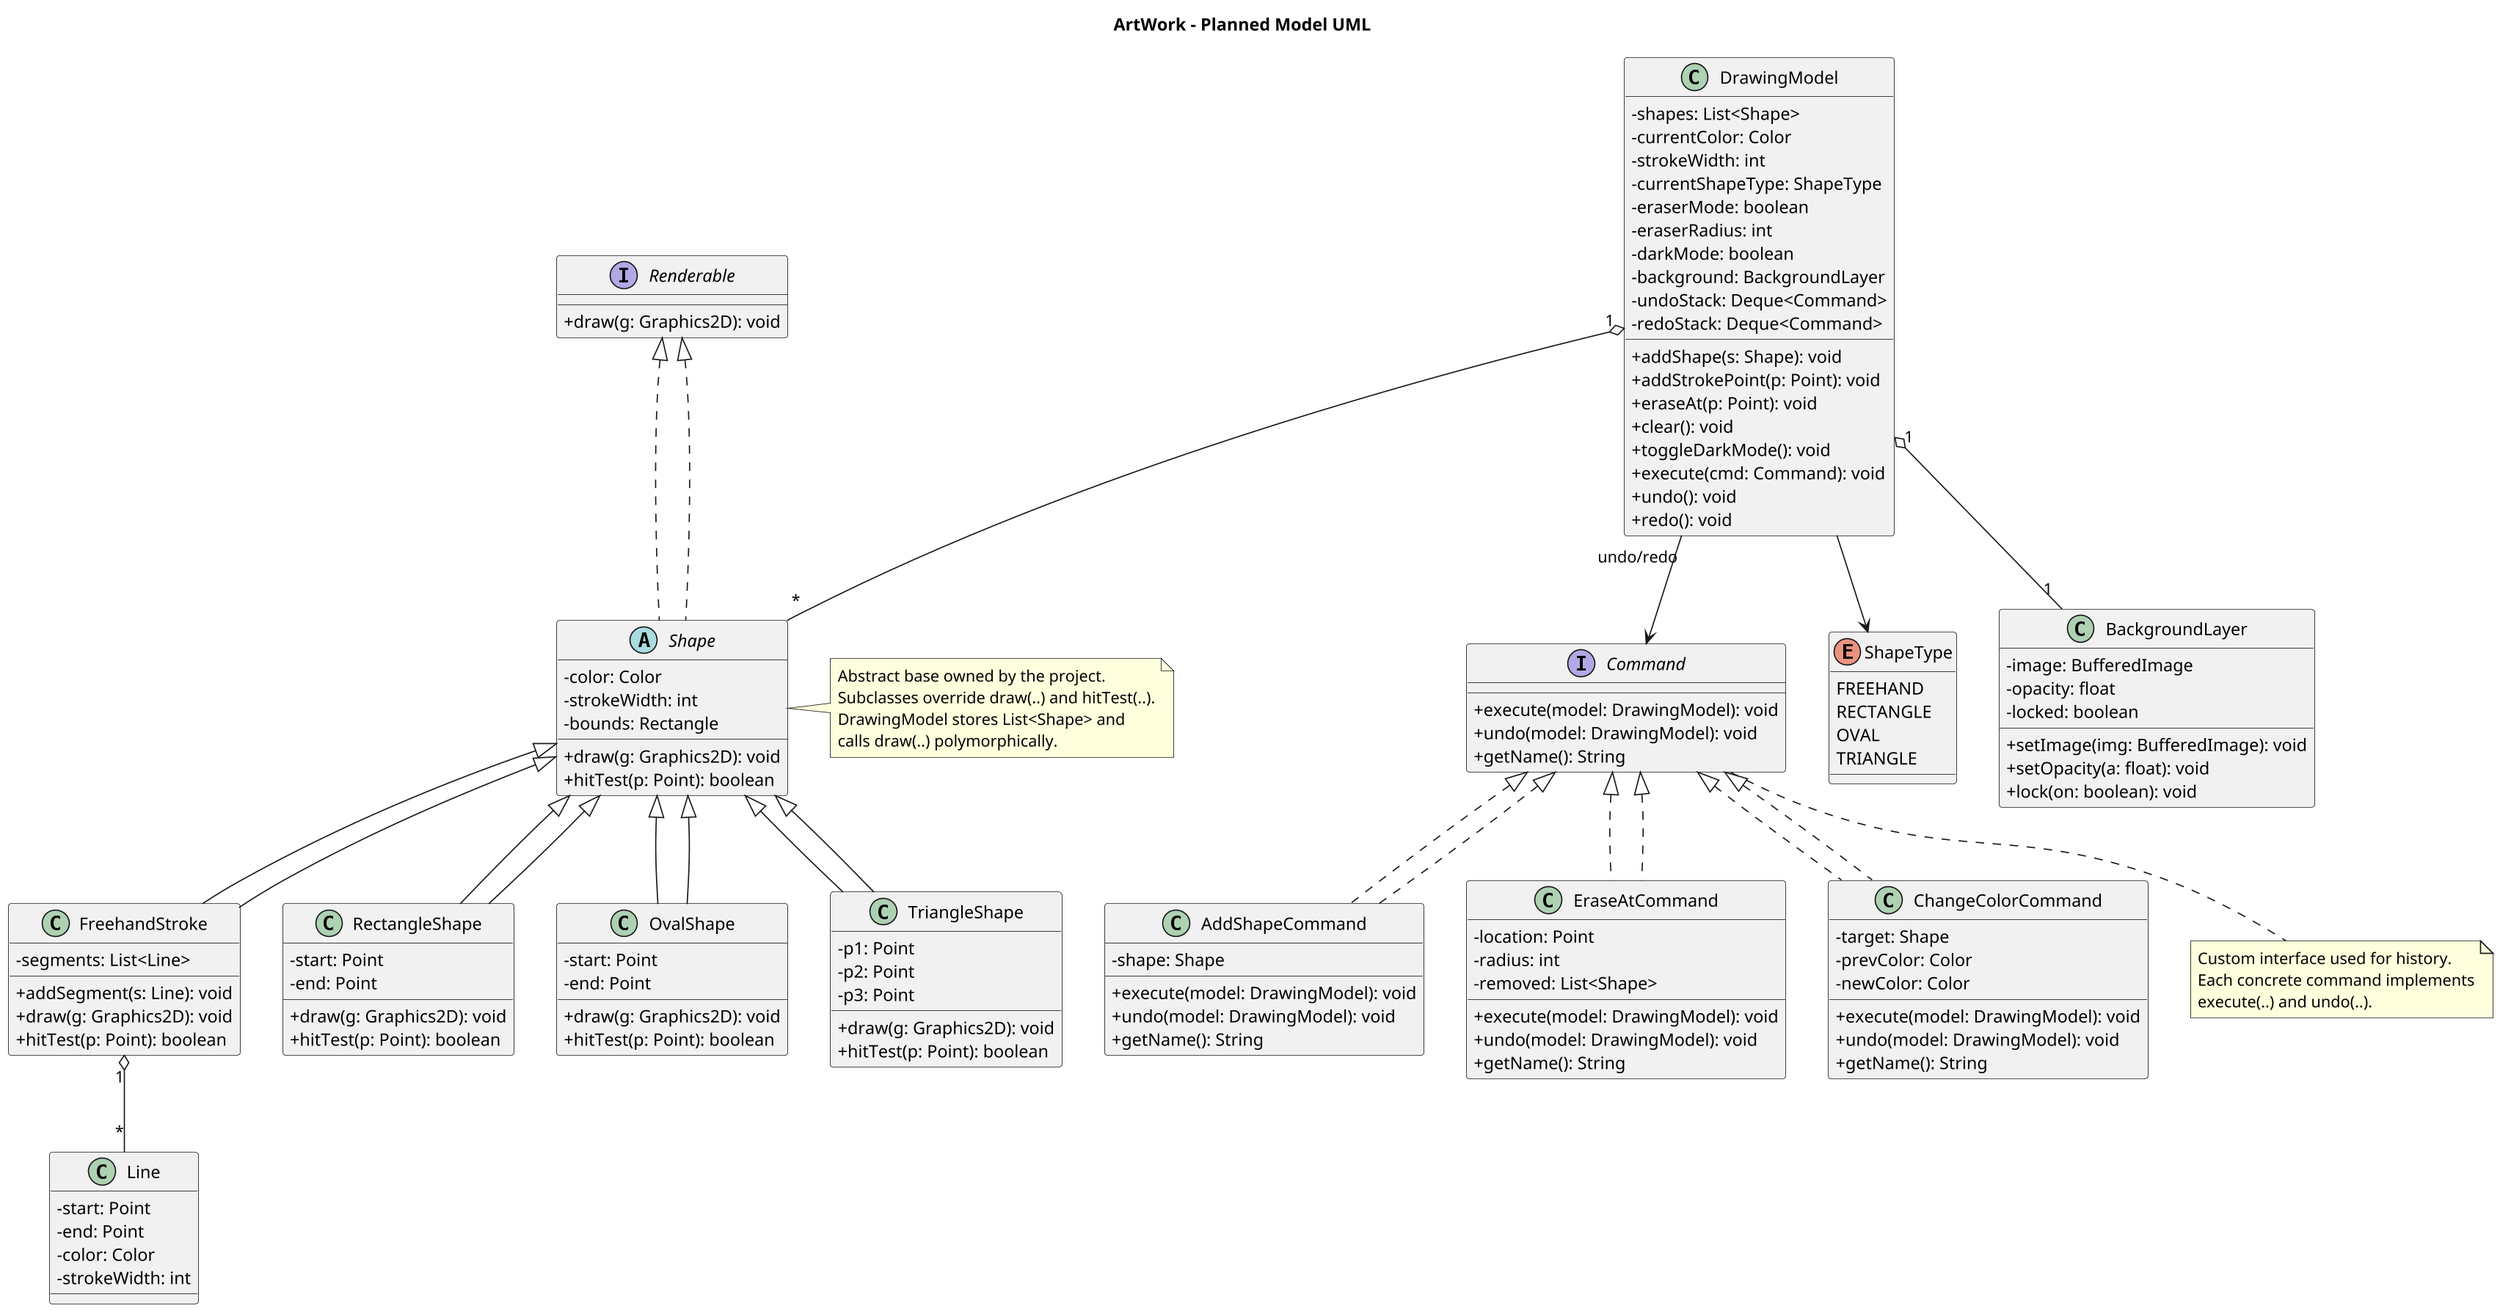@startuml
skinparam classAttributeIconSize 0
skinparam shadowing false
skinparam dpi 160
title ArtWork – Planned Model UML

' ---------- Interfaces ----------
interface Renderable {
  +draw(g: Graphics2D): void
}

interface Command {
  +execute(model: DrawingModel): void
  +undo(model: DrawingModel): void
  +getName(): String
}

' ---------- Abstract base ----------
abstract class Shape implements Renderable {
  -color: Color
  -strokeWidth: int
  -bounds: Rectangle
  +draw(g: Graphics2D): void
  +hitTest(p: Point): boolean
}

' ---------- Concrete shapes (polymorphic) ----------
class FreehandStroke extends Shape {
  -segments: List<Line>
  +addSegment(s: Line): void
  +draw(g: Graphics2D): void
  +hitTest(p: Point): boolean
}

class RectangleShape extends Shape {
  -start: Point
  -end: Point
  +draw(g: Graphics2D): void
  +hitTest(p: Point): boolean
}

class OvalShape extends Shape {
  -start: Point
  -end: Point
  +draw(g: Graphics2D): void
  +hitTest(p: Point): boolean
}

class TriangleShape extends Shape {
  -p1: Point
  -p2: Point
  -p3: Point
  +draw(g: Graphics2D): void
  +hitTest(p: Point): boolean
}

' ---------- Value objects / enums ----------
class Line {
  -start: Point
  -end: Point
  -color: Color
  -strokeWidth: int
}

enum ShapeType {
  FREEHAND
  RECTANGLE
  OVAL
  TRIANGLE
}

class BackgroundLayer {
  -image: BufferedImage
  -opacity: float
  -locked: boolean
  +setImage(img: BufferedImage): void
  +setOpacity(a: float): void
  +lock(on: boolean): void
}

' ---------- Commands (Command pattern) ----------
class AddShapeCommand implements Command {
  -shape: Shape
  +execute(model: DrawingModel): void
  +undo(model: DrawingModel): void
  +getName(): String
}

class EraseAtCommand implements Command {
  -location: Point
  -radius: int
  -removed: List<Shape>
  +execute(model: DrawingModel): void
  +undo(model: DrawingModel): void
  +getName(): String
}

class ChangeColorCommand implements Command {
  -target: Shape
  -prevColor: Color
  -newColor: Color
  +execute(model: DrawingModel): void
  +undo(model: DrawingModel): void
  +getName(): String
}

' ---------- Aggregate root ----------
class DrawingModel {
  -shapes: List<Shape>
  -currentColor: Color
  -strokeWidth: int
  -currentShapeType: ShapeType
  -eraserMode: boolean
  -eraserRadius: int
  -darkMode: boolean
  -background: BackgroundLayer
  -undoStack: Deque<Command>
  -redoStack: Deque<Command>
  +addShape(s: Shape): void
  +addStrokePoint(p: Point): void
  +eraseAt(p: Point): void
  +clear(): void
  +toggleDarkMode(): void
  +execute(cmd: Command): void
  +undo(): void
  +redo(): void
}

' ---------- Relationships ----------
Renderable <|.. Shape
Shape <|-- FreehandStroke
Shape <|-- RectangleShape
Shape <|-- OvalShape
Shape <|-- TriangleShape

FreehandStroke "1" o-- "*" Line
DrawingModel "1" o-- "*" Shape
DrawingModel "1" o-- "1" BackgroundLayer
DrawingModel --> ShapeType

Command <|.. AddShapeCommand
Command <|.. EraseAtCommand
Command <|.. ChangeColorCommand
DrawingModel "undo/redo" --> Command

note right of Shape
  Abstract base owned by the project.
  Subclasses override draw(..) and hitTest(..).
  DrawingModel stores List<Shape> and
  calls draw(..) polymorphically.
end note

note bottom of Command
  Custom interface used for history.
  Each concrete command implements
  execute(..) and undo(..).
end note
@enduml